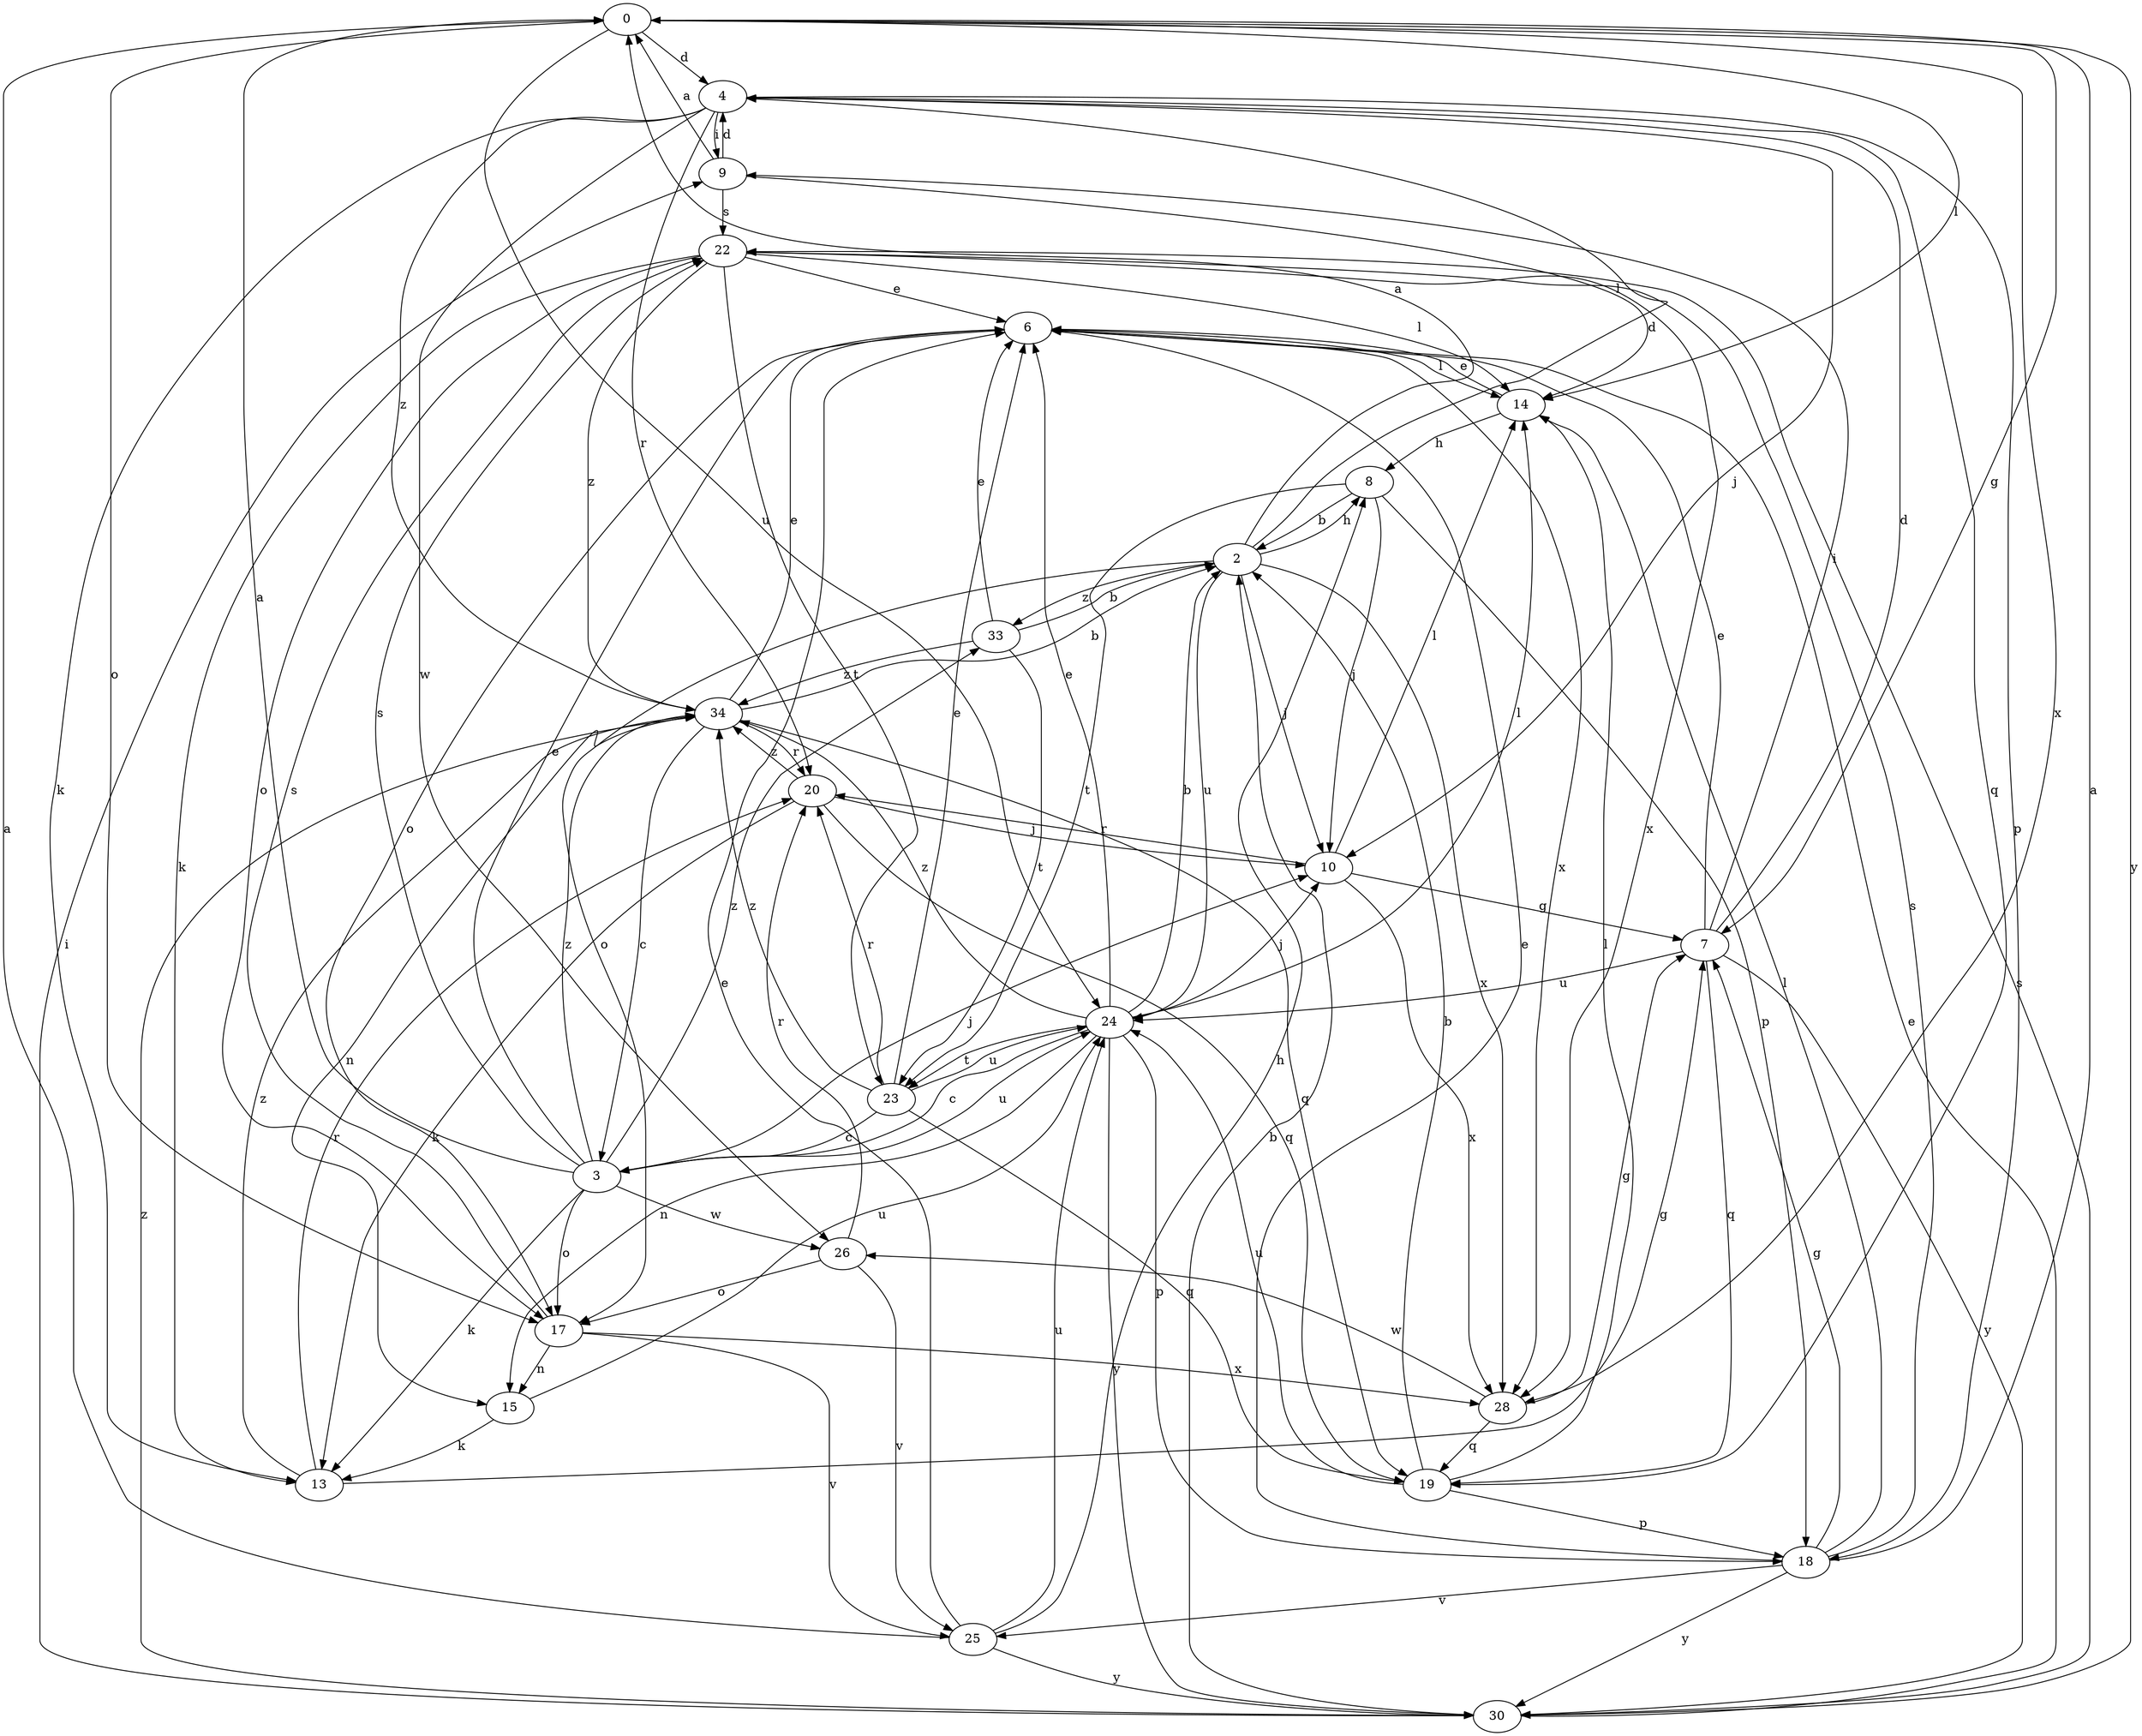 strict digraph  {
0;
2;
3;
4;
6;
7;
8;
9;
10;
13;
14;
15;
17;
18;
19;
20;
22;
23;
24;
25;
26;
28;
30;
33;
34;
0 -> 4  [label=d];
0 -> 7  [label=g];
0 -> 14  [label=l];
0 -> 17  [label=o];
0 -> 24  [label=u];
0 -> 28  [label=x];
0 -> 30  [label=y];
2 -> 0  [label=a];
2 -> 4  [label=d];
2 -> 8  [label=h];
2 -> 10  [label=j];
2 -> 17  [label=o];
2 -> 24  [label=u];
2 -> 28  [label=x];
2 -> 33  [label=z];
3 -> 0  [label=a];
3 -> 6  [label=e];
3 -> 10  [label=j];
3 -> 13  [label=k];
3 -> 17  [label=o];
3 -> 22  [label=s];
3 -> 24  [label=u];
3 -> 26  [label=w];
3 -> 33  [label=z];
3 -> 34  [label=z];
4 -> 9  [label=i];
4 -> 10  [label=j];
4 -> 13  [label=k];
4 -> 18  [label=p];
4 -> 19  [label=q];
4 -> 20  [label=r];
4 -> 26  [label=w];
4 -> 34  [label=z];
6 -> 14  [label=l];
6 -> 17  [label=o];
6 -> 28  [label=x];
7 -> 4  [label=d];
7 -> 6  [label=e];
7 -> 9  [label=i];
7 -> 19  [label=q];
7 -> 24  [label=u];
7 -> 30  [label=y];
8 -> 2  [label=b];
8 -> 10  [label=j];
8 -> 18  [label=p];
8 -> 23  [label=t];
9 -> 0  [label=a];
9 -> 4  [label=d];
9 -> 14  [label=l];
9 -> 22  [label=s];
10 -> 7  [label=g];
10 -> 14  [label=l];
10 -> 20  [label=r];
10 -> 28  [label=x];
13 -> 7  [label=g];
13 -> 20  [label=r];
13 -> 34  [label=z];
14 -> 6  [label=e];
14 -> 8  [label=h];
15 -> 13  [label=k];
15 -> 24  [label=u];
17 -> 15  [label=n];
17 -> 22  [label=s];
17 -> 25  [label=v];
17 -> 28  [label=x];
18 -> 0  [label=a];
18 -> 6  [label=e];
18 -> 7  [label=g];
18 -> 14  [label=l];
18 -> 22  [label=s];
18 -> 25  [label=v];
18 -> 30  [label=y];
19 -> 2  [label=b];
19 -> 14  [label=l];
19 -> 18  [label=p];
19 -> 24  [label=u];
20 -> 10  [label=j];
20 -> 13  [label=k];
20 -> 19  [label=q];
20 -> 34  [label=z];
22 -> 6  [label=e];
22 -> 13  [label=k];
22 -> 14  [label=l];
22 -> 17  [label=o];
22 -> 23  [label=t];
22 -> 28  [label=x];
22 -> 34  [label=z];
23 -> 3  [label=c];
23 -> 6  [label=e];
23 -> 19  [label=q];
23 -> 20  [label=r];
23 -> 24  [label=u];
23 -> 34  [label=z];
24 -> 2  [label=b];
24 -> 3  [label=c];
24 -> 6  [label=e];
24 -> 10  [label=j];
24 -> 14  [label=l];
24 -> 15  [label=n];
24 -> 18  [label=p];
24 -> 23  [label=t];
24 -> 30  [label=y];
24 -> 34  [label=z];
25 -> 0  [label=a];
25 -> 6  [label=e];
25 -> 8  [label=h];
25 -> 24  [label=u];
25 -> 30  [label=y];
26 -> 17  [label=o];
26 -> 20  [label=r];
26 -> 25  [label=v];
28 -> 7  [label=g];
28 -> 19  [label=q];
28 -> 26  [label=w];
30 -> 2  [label=b];
30 -> 6  [label=e];
30 -> 9  [label=i];
30 -> 22  [label=s];
30 -> 34  [label=z];
33 -> 2  [label=b];
33 -> 6  [label=e];
33 -> 23  [label=t];
33 -> 34  [label=z];
34 -> 2  [label=b];
34 -> 3  [label=c];
34 -> 6  [label=e];
34 -> 15  [label=n];
34 -> 19  [label=q];
34 -> 20  [label=r];
}
